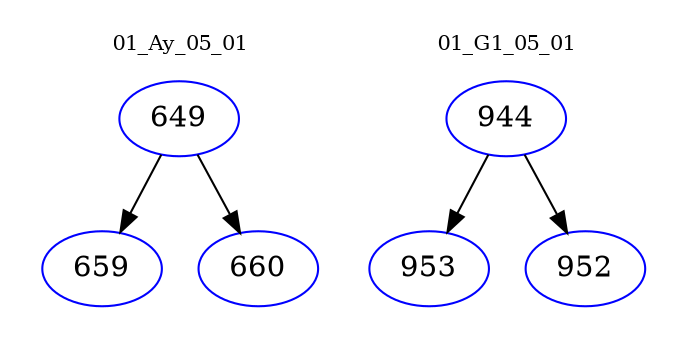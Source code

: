 digraph{
subgraph cluster_0 {
color = white
label = "01_Ay_05_01";
fontsize=10;
T0_649 [label="649", color="blue"]
T0_649 -> T0_659 [color="black"]
T0_659 [label="659", color="blue"]
T0_649 -> T0_660 [color="black"]
T0_660 [label="660", color="blue"]
}
subgraph cluster_1 {
color = white
label = "01_G1_05_01";
fontsize=10;
T1_944 [label="944", color="blue"]
T1_944 -> T1_953 [color="black"]
T1_953 [label="953", color="blue"]
T1_944 -> T1_952 [color="black"]
T1_952 [label="952", color="blue"]
}
}
